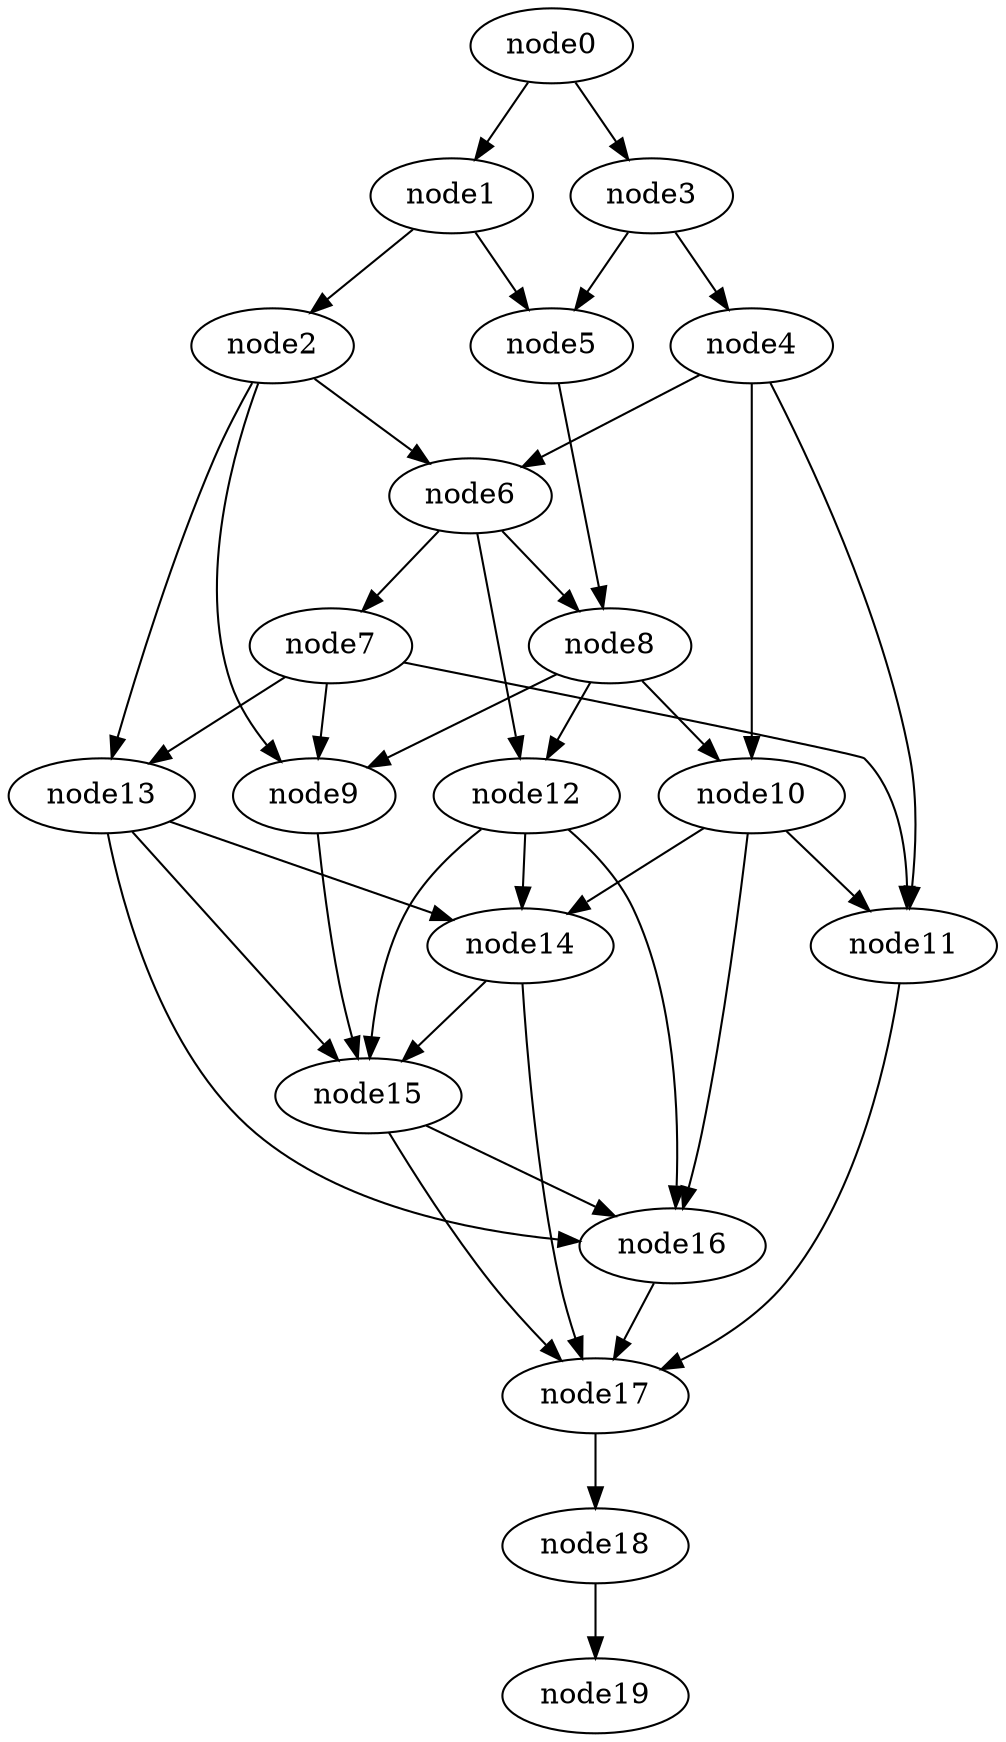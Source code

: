 digraph g{
	node19
	node18 -> node19
	node17 -> node18
	node16 -> node17
	node15 -> node17
	node15 -> node16
	node14 -> node17
	node14 -> node15
	node13 -> node16
	node13 -> node15
	node13 -> node14
	node12 -> node16
	node12 -> node15
	node12 -> node14
	node11 -> node17
	node10 -> node16
	node10 -> node14
	node10 -> node11
	node9 -> node15
	node8 -> node12
	node8 -> node10
	node8 -> node9
	node7 -> node13
	node7 -> node11
	node7 -> node9
	node6 -> node12
	node6 -> node8
	node6 -> node7
	node5 -> node8
	node4 -> node11
	node4 -> node10
	node4 -> node6
	node3 -> node5
	node3 -> node4
	node2 -> node13
	node2 -> node9
	node2 -> node6
	node1 -> node5
	node1 -> node2
	node0 -> node3
	node0 -> node1
}
